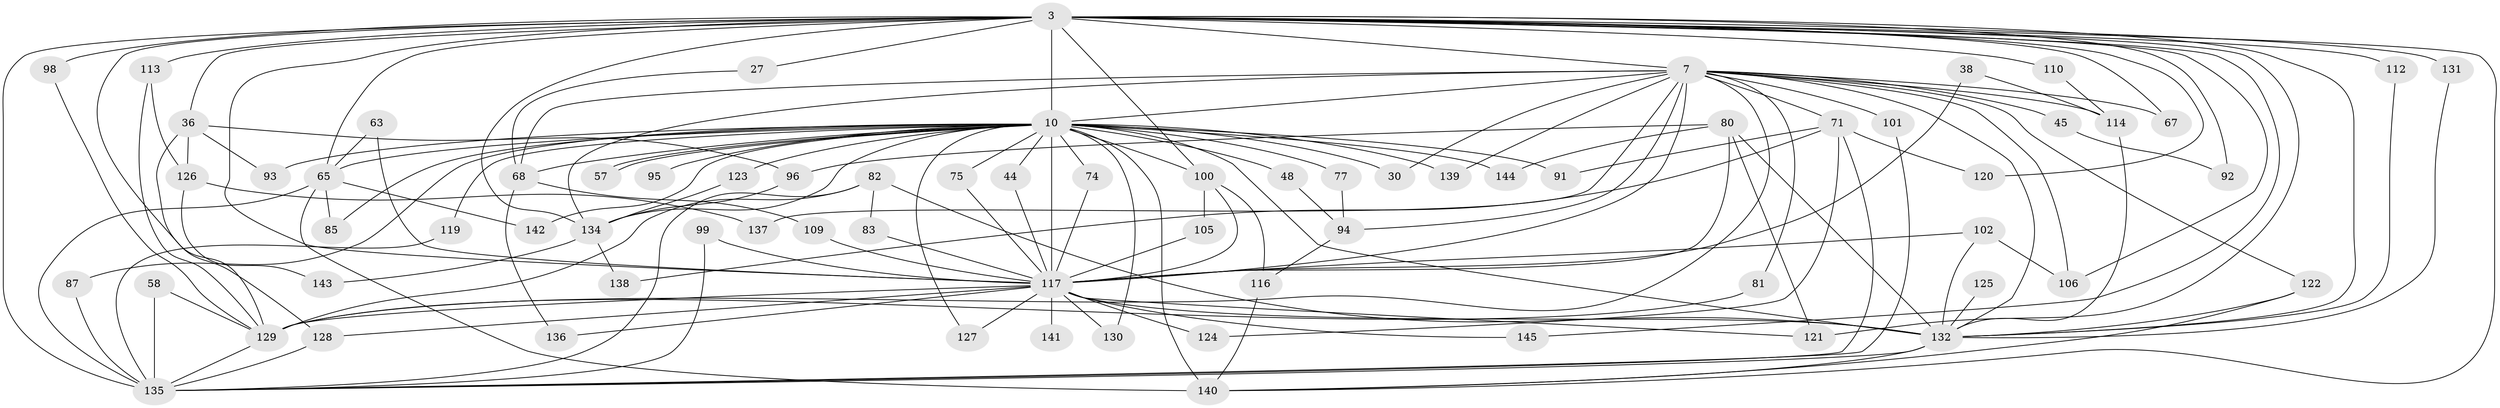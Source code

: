 // original degree distribution, {26: 0.006896551724137931, 27: 0.013793103448275862, 20: 0.006896551724137931, 24: 0.006896551724137931, 21: 0.006896551724137931, 22: 0.006896551724137931, 18: 0.013793103448275862, 31: 0.006896551724137931, 6: 0.027586206896551724, 8: 0.006896551724137931, 4: 0.05517241379310345, 3: 0.2482758620689655, 7: 0.034482758620689655, 5: 0.06206896551724138, 2: 0.496551724137931}
// Generated by graph-tools (version 1.1) at 2025/44/03/09/25 04:44:25]
// undirected, 72 vertices, 152 edges
graph export_dot {
graph [start="1"]
  node [color=gray90,style=filled];
  3 [super="+2"];
  7 [super="+5"];
  10 [super="+1"];
  27;
  30;
  36;
  38;
  44 [super="+15"];
  45;
  48;
  57;
  58;
  63;
  65 [super="+34+35"];
  67;
  68 [super="+18+40"];
  71 [super="+43"];
  74;
  75 [super="+66"];
  77;
  80 [super="+28+17"];
  81;
  82 [super="+61"];
  83;
  85;
  87;
  91;
  92;
  93;
  94 [super="+22"];
  95;
  96 [super="+51"];
  98;
  99;
  100 [super="+97"];
  101;
  102 [super="+14"];
  105;
  106 [super="+89"];
  109;
  110;
  112;
  113 [super="+73"];
  114 [super="+26+31"];
  116 [super="+55"];
  117 [super="+60+108+53"];
  119;
  120;
  121 [super="+107+88"];
  122 [super="+24"];
  123;
  124;
  125;
  126;
  127;
  128 [super="+90"];
  129 [super="+46+54+39+115"];
  130 [super="+111"];
  131 [super="+42+62"];
  132 [super="+76+64+9"];
  134 [super="+133+50"];
  135 [super="+49+23+69+20"];
  136;
  137;
  138;
  139 [super="+103"];
  140 [super="+41+79+84+13"];
  141;
  142 [super="+118"];
  143;
  144;
  145;
  3 -- 7 [weight=4];
  3 -- 10 [weight=4];
  3 -- 36 [weight=2];
  3 -- 65 [weight=2];
  3 -- 67;
  3 -- 98;
  3 -- 106;
  3 -- 110;
  3 -- 120;
  3 -- 128;
  3 -- 132 [weight=5];
  3 -- 131 [weight=3];
  3 -- 145;
  3 -- 27;
  3 -- 92;
  3 -- 100 [weight=3];
  3 -- 112;
  3 -- 113 [weight=2];
  3 -- 121 [weight=2];
  3 -- 135 [weight=5];
  3 -- 117 [weight=7];
  3 -- 134 [weight=2];
  3 -- 140;
  7 -- 10 [weight=4];
  7 -- 45 [weight=2];
  7 -- 67;
  7 -- 71 [weight=2];
  7 -- 81;
  7 -- 114 [weight=3];
  7 -- 129 [weight=2];
  7 -- 137;
  7 -- 30;
  7 -- 94 [weight=2];
  7 -- 101;
  7 -- 122;
  7 -- 68;
  7 -- 117 [weight=6];
  7 -- 132 [weight=5];
  7 -- 106;
  7 -- 139;
  7 -- 134 [weight=3];
  10 -- 57;
  10 -- 57;
  10 -- 74 [weight=2];
  10 -- 75 [weight=2];
  10 -- 85;
  10 -- 87;
  10 -- 95 [weight=2];
  10 -- 127;
  10 -- 144;
  10 -- 68 [weight=4];
  10 -- 139;
  10 -- 77;
  10 -- 91;
  10 -- 93;
  10 -- 30;
  10 -- 44 [weight=2];
  10 -- 48;
  10 -- 119;
  10 -- 123;
  10 -- 100 [weight=2];
  10 -- 140 [weight=4];
  10 -- 65;
  10 -- 132 [weight=4];
  10 -- 142;
  10 -- 134;
  10 -- 130;
  10 -- 117 [weight=5];
  27 -- 68;
  36 -- 93;
  36 -- 96;
  36 -- 126;
  36 -- 129;
  38 -- 114;
  38 -- 117;
  44 -- 117;
  45 -- 92;
  48 -- 94;
  58 -- 135;
  58 -- 129;
  63 -- 65;
  63 -- 117;
  65 -- 142;
  65 -- 85;
  65 -- 140;
  65 -- 135 [weight=3];
  68 -- 136;
  68 -- 109;
  71 -- 120;
  71 -- 138;
  71 -- 91;
  71 -- 124;
  71 -- 135;
  74 -- 117;
  75 -- 117;
  77 -- 94;
  80 -- 144;
  80 -- 96;
  80 -- 132 [weight=2];
  80 -- 121;
  80 -- 117 [weight=3];
  81 -- 129;
  82 -- 135;
  82 -- 129;
  82 -- 83;
  82 -- 132;
  83 -- 117;
  87 -- 135;
  94 -- 116;
  96 -- 134;
  98 -- 129;
  99 -- 135;
  99 -- 117;
  100 -- 116;
  100 -- 105;
  100 -- 117;
  101 -- 135;
  102 -- 132 [weight=2];
  102 -- 106;
  102 -- 117;
  105 -- 117;
  109 -- 117;
  110 -- 114;
  112 -- 132;
  113 -- 126;
  113 -- 129;
  114 -- 132;
  116 -- 140;
  117 -- 127;
  117 -- 132 [weight=5];
  117 -- 128;
  117 -- 129 [weight=4];
  117 -- 130;
  117 -- 136;
  117 -- 141 [weight=2];
  117 -- 145;
  117 -- 121;
  117 -- 124;
  119 -- 135;
  122 -- 132;
  122 -- 140;
  123 -- 134;
  125 -- 132 [weight=2];
  126 -- 137;
  126 -- 143;
  128 -- 135;
  129 -- 135;
  131 -- 132;
  132 -- 135 [weight=4];
  132 -- 140 [weight=2];
  134 -- 138;
  134 -- 143;
}

